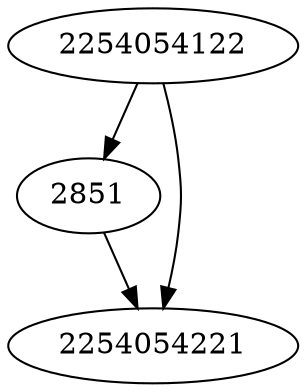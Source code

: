 strict digraph  {
2254054122;
2851;
2254054221;
2254054122 -> 2851;
2254054122 -> 2254054221;
2851 -> 2254054221;
}
